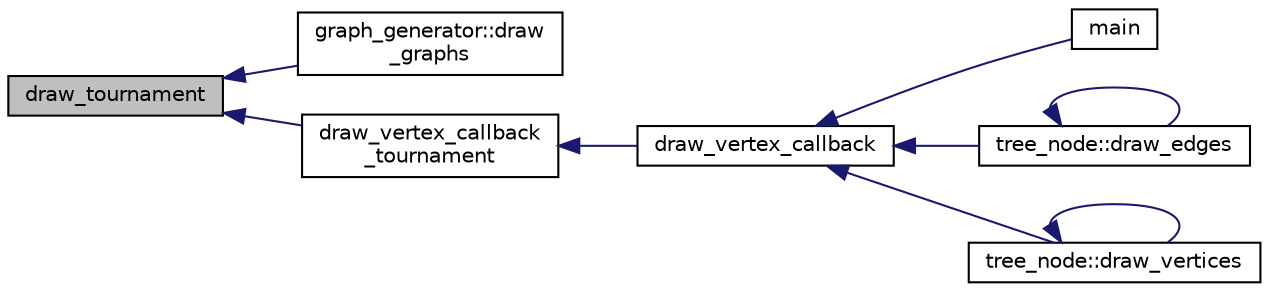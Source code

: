 digraph "draw_tournament"
{
  edge [fontname="Helvetica",fontsize="10",labelfontname="Helvetica",labelfontsize="10"];
  node [fontname="Helvetica",fontsize="10",shape=record];
  rankdir="LR";
  Node460 [label="draw_tournament",height=0.2,width=0.4,color="black", fillcolor="grey75", style="filled", fontcolor="black"];
  Node460 -> Node461 [dir="back",color="midnightblue",fontsize="10",style="solid",fontname="Helvetica"];
  Node461 [label="graph_generator::draw\l_graphs",height=0.2,width=0.4,color="black", fillcolor="white", style="filled",URL="$d9/d91/classgraph__generator.html#aa07ad014571c0dbd09b93ccb99eb648e"];
  Node460 -> Node462 [dir="back",color="midnightblue",fontsize="10",style="solid",fontname="Helvetica"];
  Node462 [label="draw_vertex_callback\l_tournament",height=0.2,width=0.4,color="black", fillcolor="white", style="filled",URL="$da/d62/layered__graph__main_8_c.html#abbe547a03d8b114e3e28cc9b31a00e2c"];
  Node462 -> Node463 [dir="back",color="midnightblue",fontsize="10",style="solid",fontname="Helvetica"];
  Node463 [label="draw_vertex_callback",height=0.2,width=0.4,color="black", fillcolor="white", style="filled",URL="$da/d62/layered__graph__main_8_c.html#a12172e73c4ca6e742bcac2a0f48e3247"];
  Node463 -> Node464 [dir="back",color="midnightblue",fontsize="10",style="solid",fontname="Helvetica"];
  Node464 [label="main",height=0.2,width=0.4,color="black", fillcolor="white", style="filled",URL="$da/d62/layered__graph__main_8_c.html#a217dbf8b442f20279ea00b898af96f52"];
  Node463 -> Node465 [dir="back",color="midnightblue",fontsize="10",style="solid",fontname="Helvetica"];
  Node465 [label="tree_node::draw_edges",height=0.2,width=0.4,color="black", fillcolor="white", style="filled",URL="$df/dbf/classtree__node.html#a7ccbb586fde19d382c05065d80501eca"];
  Node465 -> Node465 [dir="back",color="midnightblue",fontsize="10",style="solid",fontname="Helvetica"];
  Node463 -> Node466 [dir="back",color="midnightblue",fontsize="10",style="solid",fontname="Helvetica"];
  Node466 [label="tree_node::draw_vertices",height=0.2,width=0.4,color="black", fillcolor="white", style="filled",URL="$df/dbf/classtree__node.html#a8eaf9ec1be67f5e8110b8b38fbe8a7ab"];
  Node466 -> Node466 [dir="back",color="midnightblue",fontsize="10",style="solid",fontname="Helvetica"];
}
